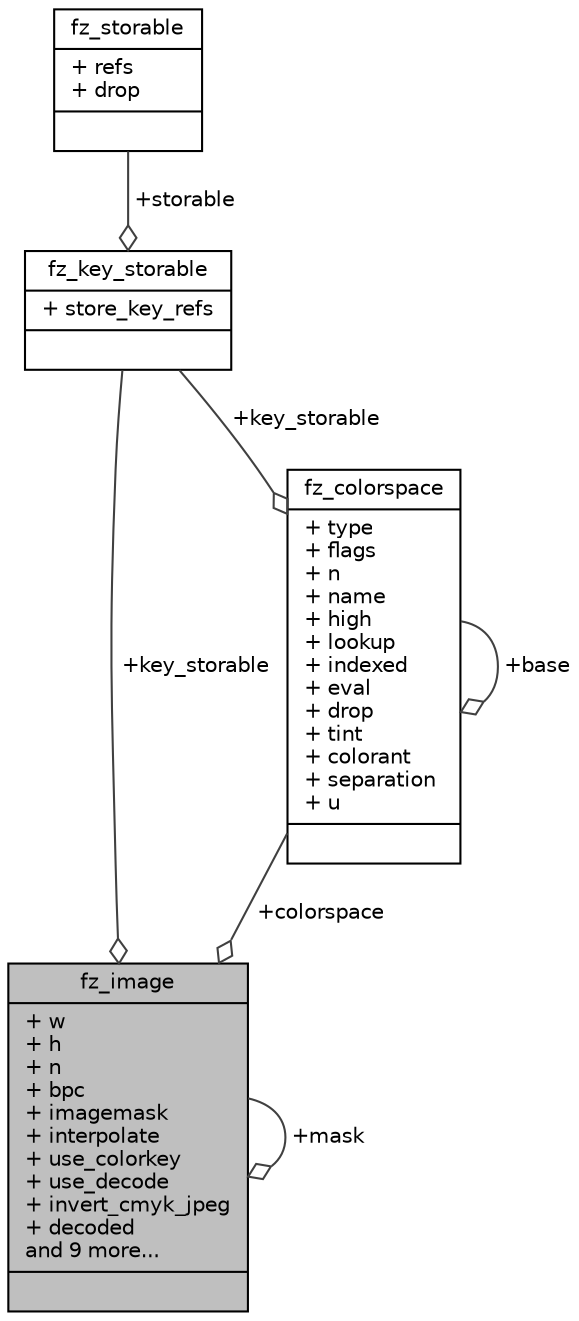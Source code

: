 digraph "fz_image"
{
 // LATEX_PDF_SIZE
  edge [fontname="Helvetica",fontsize="10",labelfontname="Helvetica",labelfontsize="10"];
  node [fontname="Helvetica",fontsize="10",shape=record];
  Node1 [label="{fz_image\n|+ w\l+ h\l+ n\l+ bpc\l+ imagemask\l+ interpolate\l+ use_colorkey\l+ use_decode\l+ invert_cmyk_jpeg\l+ decoded\land 9 more...\l|}",height=0.2,width=0.4,color="black", fillcolor="grey75", style="filled", fontcolor="black",tooltip=" "];
  Node2 -> Node1 [color="grey25",fontsize="10",style="solid",label=" +key_storable" ,arrowhead="odiamond",fontname="Helvetica"];
  Node2 [label="{fz_key_storable\n|+ store_key_refs\l|}",height=0.2,width=0.4,color="black", fillcolor="white", style="filled",URL="$structfz__key__storable.html",tooltip=" "];
  Node3 -> Node2 [color="grey25",fontsize="10",style="solid",label=" +storable" ,arrowhead="odiamond",fontname="Helvetica"];
  Node3 [label="{fz_storable\n|+ refs\l+ drop\l|}",height=0.2,width=0.4,color="black", fillcolor="white", style="filled",URL="$structfz__storable.html",tooltip=" "];
  Node1 -> Node1 [color="grey25",fontsize="10",style="solid",label=" +mask" ,arrowhead="odiamond",fontname="Helvetica"];
  Node4 -> Node1 [color="grey25",fontsize="10",style="solid",label=" +colorspace" ,arrowhead="odiamond",fontname="Helvetica"];
  Node4 [label="{fz_colorspace\n|+ type\l+ flags\l+ n\l+ name\l+ high\l+ lookup\l+ indexed\l+ eval\l+ drop\l+ tint\l+ colorant\l+ separation\l+ u\l|}",height=0.2,width=0.4,color="black", fillcolor="white", style="filled",URL="$structfz__colorspace.html",tooltip=" "];
  Node2 -> Node4 [color="grey25",fontsize="10",style="solid",label=" +key_storable" ,arrowhead="odiamond",fontname="Helvetica"];
  Node4 -> Node4 [color="grey25",fontsize="10",style="solid",label=" +base" ,arrowhead="odiamond",fontname="Helvetica"];
}
